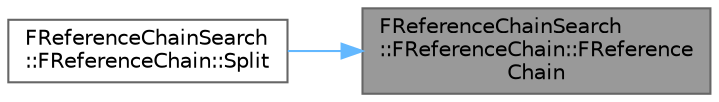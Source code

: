 digraph "FReferenceChainSearch::FReferenceChain::FReferenceChain"
{
 // INTERACTIVE_SVG=YES
 // LATEX_PDF_SIZE
  bgcolor="transparent";
  edge [fontname=Helvetica,fontsize=10,labelfontname=Helvetica,labelfontsize=10];
  node [fontname=Helvetica,fontsize=10,shape=box,height=0.2,width=0.4];
  rankdir="RL";
  Node1 [id="Node000001",label="FReferenceChainSearch\l::FReferenceChain::FReference\lChain",height=0.2,width=0.4,color="gray40", fillcolor="grey60", style="filled", fontcolor="black",tooltip=" "];
  Node1 -> Node2 [id="edge1_Node000001_Node000002",dir="back",color="steelblue1",style="solid",tooltip=" "];
  Node2 [id="Node000002",label="FReferenceChainSearch\l::FReferenceChain::Split",height=0.2,width=0.4,color="grey40", fillcolor="white", style="filled",URL="$dc/dcc/classFReferenceChainSearch_1_1FReferenceChain.html#a119b348ed984a6951989bd5c4a2cf2ce",tooltip="Returns a duplicate of this chain."];
}
